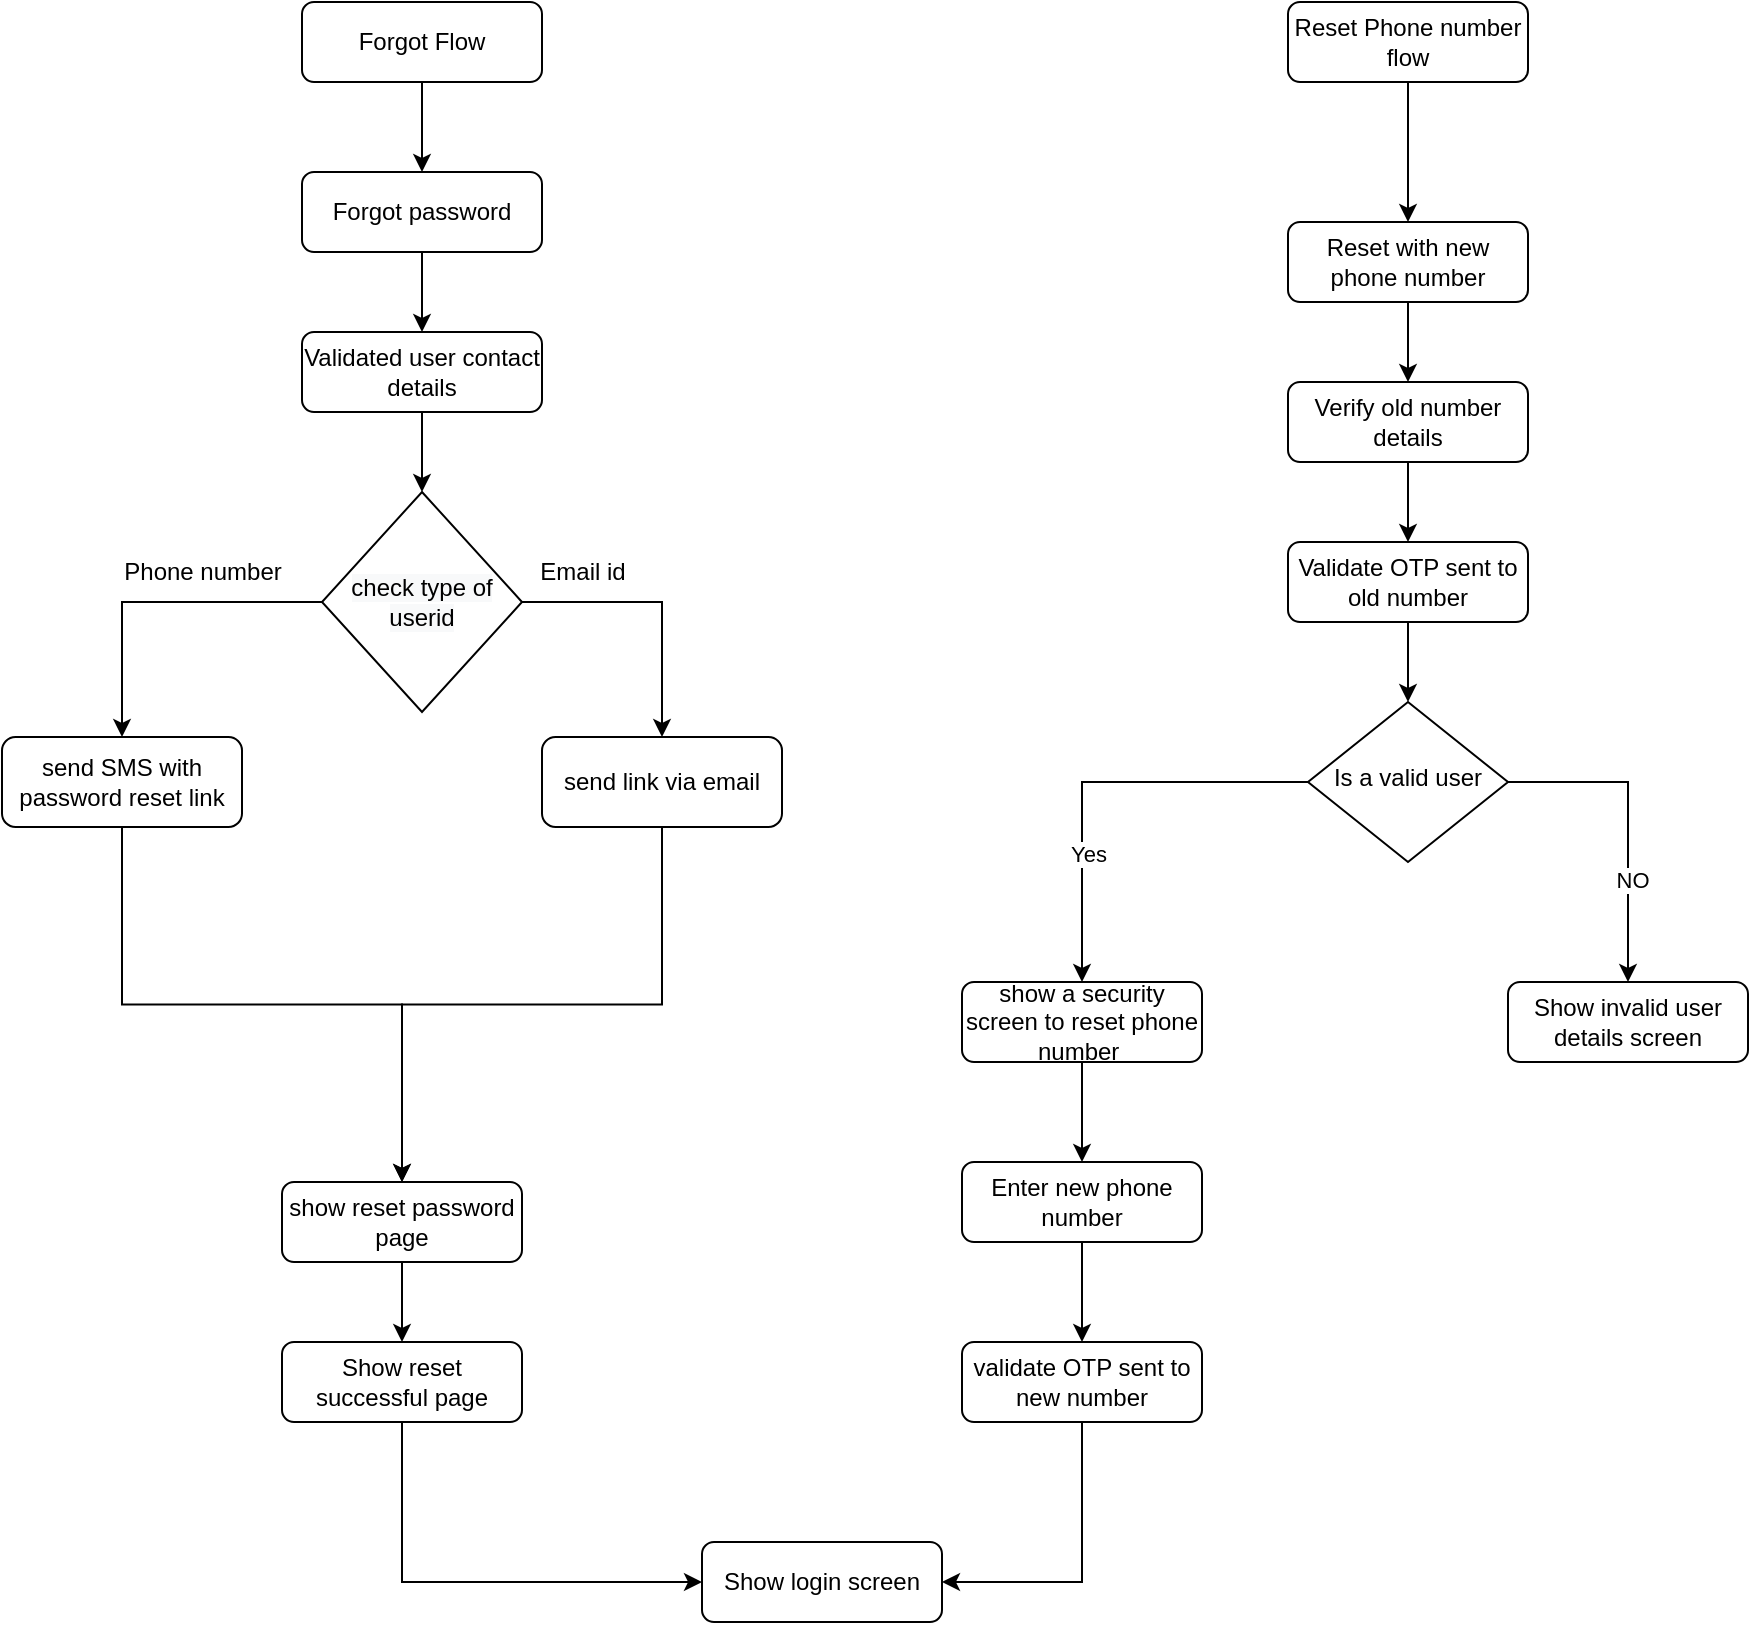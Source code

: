 <mxfile version="16.6.4" type="github">
  <diagram id="C5RBs43oDa-KdzZeNtuy" name="Page-1">
    <mxGraphModel dx="1186" dy="602" grid="1" gridSize="10" guides="1" tooltips="1" connect="1" arrows="1" fold="1" page="1" pageScale="1" pageWidth="827" pageHeight="1169" math="0" shadow="0">
      <root>
        <mxCell id="WIyWlLk6GJQsqaUBKTNV-0" />
        <mxCell id="WIyWlLk6GJQsqaUBKTNV-1" parent="WIyWlLk6GJQsqaUBKTNV-0" />
        <mxCell id="cjzvAXXsmXF2g1KCWUDf-67" style="edgeStyle=orthogonalEdgeStyle;rounded=0;orthogonalLoop=1;jettySize=auto;html=1;exitX=0.5;exitY=1;exitDx=0;exitDy=0;entryX=0.5;entryY=0;entryDx=0;entryDy=0;" edge="1" parent="WIyWlLk6GJQsqaUBKTNV-1" source="WIyWlLk6GJQsqaUBKTNV-3" target="cjzvAXXsmXF2g1KCWUDf-0">
          <mxGeometry relative="1" as="geometry" />
        </mxCell>
        <mxCell id="WIyWlLk6GJQsqaUBKTNV-3" value="Forgot Flow" style="rounded=1;whiteSpace=wrap;html=1;fontSize=12;glass=0;strokeWidth=1;shadow=0;" parent="WIyWlLk6GJQsqaUBKTNV-1" vertex="1">
          <mxGeometry x="200" y="25" width="120" height="40" as="geometry" />
        </mxCell>
        <mxCell id="cjzvAXXsmXF2g1KCWUDf-45" style="edgeStyle=orthogonalEdgeStyle;rounded=0;orthogonalLoop=1;jettySize=auto;html=1;exitX=0.5;exitY=1;exitDx=0;exitDy=0;entryX=0.5;entryY=0;entryDx=0;entryDy=0;" edge="1" parent="WIyWlLk6GJQsqaUBKTNV-1" source="WIyWlLk6GJQsqaUBKTNV-7" target="cjzvAXXsmXF2g1KCWUDf-5">
          <mxGeometry relative="1" as="geometry" />
        </mxCell>
        <mxCell id="WIyWlLk6GJQsqaUBKTNV-7" value="show a security screen to reset phone number&amp;nbsp;" style="rounded=1;whiteSpace=wrap;html=1;fontSize=12;glass=0;strokeWidth=1;shadow=0;" parent="WIyWlLk6GJQsqaUBKTNV-1" vertex="1">
          <mxGeometry x="530" y="515" width="120" height="40" as="geometry" />
        </mxCell>
        <mxCell id="cjzvAXXsmXF2g1KCWUDf-40" style="edgeStyle=orthogonalEdgeStyle;rounded=0;orthogonalLoop=1;jettySize=auto;html=1;exitX=0.5;exitY=1;exitDx=0;exitDy=0;" edge="1" parent="WIyWlLk6GJQsqaUBKTNV-1" source="cjzvAXXsmXF2g1KCWUDf-0" target="cjzvAXXsmXF2g1KCWUDf-8">
          <mxGeometry relative="1" as="geometry" />
        </mxCell>
        <mxCell id="cjzvAXXsmXF2g1KCWUDf-0" value="Forgot password" style="rounded=1;whiteSpace=wrap;html=1;fontSize=12;glass=0;strokeWidth=1;shadow=0;" vertex="1" parent="WIyWlLk6GJQsqaUBKTNV-1">
          <mxGeometry x="200" y="110" width="120" height="40" as="geometry" />
        </mxCell>
        <mxCell id="cjzvAXXsmXF2g1KCWUDf-54" style="edgeStyle=orthogonalEdgeStyle;rounded=0;orthogonalLoop=1;jettySize=auto;html=1;exitX=0.5;exitY=1;exitDx=0;exitDy=0;entryX=0.5;entryY=0;entryDx=0;entryDy=0;" edge="1" parent="WIyWlLk6GJQsqaUBKTNV-1" source="cjzvAXXsmXF2g1KCWUDf-1" target="cjzvAXXsmXF2g1KCWUDf-11">
          <mxGeometry relative="1" as="geometry" />
        </mxCell>
        <mxCell id="cjzvAXXsmXF2g1KCWUDf-1" value="Reset with new phone number" style="rounded=1;whiteSpace=wrap;html=1;fontSize=12;glass=0;strokeWidth=1;shadow=0;" vertex="1" parent="WIyWlLk6GJQsqaUBKTNV-1">
          <mxGeometry x="693" y="135" width="120" height="40" as="geometry" />
        </mxCell>
        <mxCell id="cjzvAXXsmXF2g1KCWUDf-3" style="edgeStyle=orthogonalEdgeStyle;rounded=0;orthogonalLoop=1;jettySize=auto;html=1;exitX=0;exitY=0.5;exitDx=0;exitDy=0;entryX=0.5;entryY=0;entryDx=0;entryDy=0;" edge="1" parent="WIyWlLk6GJQsqaUBKTNV-1" source="cjzvAXXsmXF2g1KCWUDf-2" target="WIyWlLk6GJQsqaUBKTNV-7">
          <mxGeometry relative="1" as="geometry" />
        </mxCell>
        <mxCell id="cjzvAXXsmXF2g1KCWUDf-4" value="Yes" style="edgeLabel;html=1;align=center;verticalAlign=middle;resizable=0;points=[];" vertex="1" connectable="0" parent="cjzvAXXsmXF2g1KCWUDf-3">
          <mxGeometry x="0.39" y="3" relative="1" as="geometry">
            <mxPoint y="1" as="offset" />
          </mxGeometry>
        </mxCell>
        <mxCell id="cjzvAXXsmXF2g1KCWUDf-13" style="edgeStyle=orthogonalEdgeStyle;rounded=0;orthogonalLoop=1;jettySize=auto;html=1;exitX=1;exitY=0.5;exitDx=0;exitDy=0;" edge="1" parent="WIyWlLk6GJQsqaUBKTNV-1" source="cjzvAXXsmXF2g1KCWUDf-2" target="cjzvAXXsmXF2g1KCWUDf-7">
          <mxGeometry relative="1" as="geometry" />
        </mxCell>
        <mxCell id="cjzvAXXsmXF2g1KCWUDf-43" value="NO" style="edgeLabel;html=1;align=center;verticalAlign=middle;resizable=0;points=[];" vertex="1" connectable="0" parent="cjzvAXXsmXF2g1KCWUDf-13">
          <mxGeometry x="0.356" y="2" relative="1" as="geometry">
            <mxPoint as="offset" />
          </mxGeometry>
        </mxCell>
        <mxCell id="cjzvAXXsmXF2g1KCWUDf-2" value="Is a valid user" style="rhombus;whiteSpace=wrap;html=1;shadow=0;fontFamily=Helvetica;fontSize=12;align=center;strokeWidth=1;spacing=6;spacingTop=-4;" vertex="1" parent="WIyWlLk6GJQsqaUBKTNV-1">
          <mxGeometry x="703" y="375" width="100" height="80" as="geometry" />
        </mxCell>
        <mxCell id="cjzvAXXsmXF2g1KCWUDf-46" style="edgeStyle=orthogonalEdgeStyle;rounded=0;orthogonalLoop=1;jettySize=auto;html=1;exitX=0.5;exitY=1;exitDx=0;exitDy=0;entryX=0.5;entryY=0;entryDx=0;entryDy=0;" edge="1" parent="WIyWlLk6GJQsqaUBKTNV-1" source="cjzvAXXsmXF2g1KCWUDf-5" target="cjzvAXXsmXF2g1KCWUDf-6">
          <mxGeometry relative="1" as="geometry" />
        </mxCell>
        <mxCell id="cjzvAXXsmXF2g1KCWUDf-5" value="Enter new phone number" style="rounded=1;whiteSpace=wrap;html=1;fontSize=12;glass=0;strokeWidth=1;shadow=0;" vertex="1" parent="WIyWlLk6GJQsqaUBKTNV-1">
          <mxGeometry x="530" y="605" width="120" height="40" as="geometry" />
        </mxCell>
        <mxCell id="cjzvAXXsmXF2g1KCWUDf-87" style="edgeStyle=orthogonalEdgeStyle;rounded=0;orthogonalLoop=1;jettySize=auto;html=1;exitX=0.5;exitY=1;exitDx=0;exitDy=0;entryX=1;entryY=0.5;entryDx=0;entryDy=0;" edge="1" parent="WIyWlLk6GJQsqaUBKTNV-1" source="cjzvAXXsmXF2g1KCWUDf-6" target="cjzvAXXsmXF2g1KCWUDf-57">
          <mxGeometry relative="1" as="geometry" />
        </mxCell>
        <mxCell id="cjzvAXXsmXF2g1KCWUDf-6" value="validate OTP sent to new number" style="rounded=1;whiteSpace=wrap;html=1;fontSize=12;glass=0;strokeWidth=1;shadow=0;" vertex="1" parent="WIyWlLk6GJQsqaUBKTNV-1">
          <mxGeometry x="530" y="695" width="120" height="40" as="geometry" />
        </mxCell>
        <mxCell id="cjzvAXXsmXF2g1KCWUDf-7" value="Show invalid user details screen" style="rounded=1;whiteSpace=wrap;html=1;fontSize=12;glass=0;strokeWidth=1;shadow=0;" vertex="1" parent="WIyWlLk6GJQsqaUBKTNV-1">
          <mxGeometry x="803" y="515" width="120" height="40" as="geometry" />
        </mxCell>
        <mxCell id="cjzvAXXsmXF2g1KCWUDf-72" value="" style="edgeStyle=orthogonalEdgeStyle;rounded=0;orthogonalLoop=1;jettySize=auto;html=1;entryX=0.5;entryY=0;entryDx=0;entryDy=0;" edge="1" parent="WIyWlLk6GJQsqaUBKTNV-1" source="cjzvAXXsmXF2g1KCWUDf-8" target="cjzvAXXsmXF2g1KCWUDf-88">
          <mxGeometry relative="1" as="geometry">
            <mxPoint x="260" y="275" as="targetPoint" />
          </mxGeometry>
        </mxCell>
        <mxCell id="cjzvAXXsmXF2g1KCWUDf-8" value="Validated user contact details" style="rounded=1;whiteSpace=wrap;html=1;fontSize=12;glass=0;strokeWidth=1;shadow=0;" vertex="1" parent="WIyWlLk6GJQsqaUBKTNV-1">
          <mxGeometry x="200" y="190" width="120" height="40" as="geometry" />
        </mxCell>
        <mxCell id="cjzvAXXsmXF2g1KCWUDf-65" style="edgeStyle=orthogonalEdgeStyle;rounded=0;orthogonalLoop=1;jettySize=auto;html=1;exitX=0.5;exitY=1;exitDx=0;exitDy=0;" edge="1" parent="WIyWlLk6GJQsqaUBKTNV-1" source="cjzvAXXsmXF2g1KCWUDf-10" target="cjzvAXXsmXF2g1KCWUDf-64">
          <mxGeometry relative="1" as="geometry" />
        </mxCell>
        <mxCell id="cjzvAXXsmXF2g1KCWUDf-10" value="show reset password page" style="rounded=1;whiteSpace=wrap;html=1;fontSize=12;glass=0;strokeWidth=1;shadow=0;" vertex="1" parent="WIyWlLk6GJQsqaUBKTNV-1">
          <mxGeometry x="190" y="615" width="120" height="40" as="geometry" />
        </mxCell>
        <mxCell id="cjzvAXXsmXF2g1KCWUDf-55" style="edgeStyle=orthogonalEdgeStyle;rounded=0;orthogonalLoop=1;jettySize=auto;html=1;exitX=0.5;exitY=1;exitDx=0;exitDy=0;" edge="1" parent="WIyWlLk6GJQsqaUBKTNV-1" source="cjzvAXXsmXF2g1KCWUDf-11" target="cjzvAXXsmXF2g1KCWUDf-12">
          <mxGeometry relative="1" as="geometry" />
        </mxCell>
        <mxCell id="cjzvAXXsmXF2g1KCWUDf-11" value="Verify old number details" style="rounded=1;whiteSpace=wrap;html=1;fontSize=12;glass=0;strokeWidth=1;shadow=0;" vertex="1" parent="WIyWlLk6GJQsqaUBKTNV-1">
          <mxGeometry x="693" y="215" width="120" height="40" as="geometry" />
        </mxCell>
        <mxCell id="cjzvAXXsmXF2g1KCWUDf-56" style="edgeStyle=orthogonalEdgeStyle;rounded=0;orthogonalLoop=1;jettySize=auto;html=1;exitX=0.5;exitY=1;exitDx=0;exitDy=0;entryX=0.5;entryY=0;entryDx=0;entryDy=0;" edge="1" parent="WIyWlLk6GJQsqaUBKTNV-1" source="cjzvAXXsmXF2g1KCWUDf-12" target="cjzvAXXsmXF2g1KCWUDf-2">
          <mxGeometry relative="1" as="geometry" />
        </mxCell>
        <mxCell id="cjzvAXXsmXF2g1KCWUDf-12" value="Validate OTP sent to old number" style="rounded=1;whiteSpace=wrap;html=1;fontSize=12;glass=0;strokeWidth=1;shadow=0;" vertex="1" parent="WIyWlLk6GJQsqaUBKTNV-1">
          <mxGeometry x="693" y="295" width="120" height="40" as="geometry" />
        </mxCell>
        <mxCell id="cjzvAXXsmXF2g1KCWUDf-57" value="Show login screen" style="whiteSpace=wrap;html=1;rounded=1;glass=0;strokeWidth=1;shadow=0;" vertex="1" parent="WIyWlLk6GJQsqaUBKTNV-1">
          <mxGeometry x="400" y="795" width="120" height="40" as="geometry" />
        </mxCell>
        <mxCell id="cjzvAXXsmXF2g1KCWUDf-66" style="edgeStyle=orthogonalEdgeStyle;rounded=0;orthogonalLoop=1;jettySize=auto;html=1;exitX=0.5;exitY=1;exitDx=0;exitDy=0;entryX=0;entryY=0.5;entryDx=0;entryDy=0;" edge="1" parent="WIyWlLk6GJQsqaUBKTNV-1" source="cjzvAXXsmXF2g1KCWUDf-64" target="cjzvAXXsmXF2g1KCWUDf-57">
          <mxGeometry relative="1" as="geometry" />
        </mxCell>
        <mxCell id="cjzvAXXsmXF2g1KCWUDf-64" value="Show reset successful page" style="rounded=1;whiteSpace=wrap;html=1;fontSize=12;glass=0;strokeWidth=1;shadow=0;" vertex="1" parent="WIyWlLk6GJQsqaUBKTNV-1">
          <mxGeometry x="190" y="695" width="120" height="40" as="geometry" />
        </mxCell>
        <mxCell id="cjzvAXXsmXF2g1KCWUDf-70" style="edgeStyle=orthogonalEdgeStyle;rounded=0;orthogonalLoop=1;jettySize=auto;html=1;exitX=0.5;exitY=1;exitDx=0;exitDy=0;" edge="1" parent="WIyWlLk6GJQsqaUBKTNV-1" source="cjzvAXXsmXF2g1KCWUDf-69" target="cjzvAXXsmXF2g1KCWUDf-1">
          <mxGeometry relative="1" as="geometry" />
        </mxCell>
        <mxCell id="cjzvAXXsmXF2g1KCWUDf-69" value="Reset Phone number flow" style="rounded=1;whiteSpace=wrap;html=1;fontSize=12;glass=0;strokeWidth=1;shadow=0;" vertex="1" parent="WIyWlLk6GJQsqaUBKTNV-1">
          <mxGeometry x="693" y="25" width="120" height="40" as="geometry" />
        </mxCell>
        <mxCell id="cjzvAXXsmXF2g1KCWUDf-76" value="" style="edgeStyle=orthogonalEdgeStyle;rounded=0;orthogonalLoop=1;jettySize=auto;html=1;exitX=0;exitY=0.5;exitDx=0;exitDy=0;" edge="1" parent="WIyWlLk6GJQsqaUBKTNV-1" source="cjzvAXXsmXF2g1KCWUDf-88" target="cjzvAXXsmXF2g1KCWUDf-75">
          <mxGeometry relative="1" as="geometry">
            <mxPoint x="210" y="327.5" as="sourcePoint" />
          </mxGeometry>
        </mxCell>
        <mxCell id="cjzvAXXsmXF2g1KCWUDf-79" value="" style="edgeStyle=orthogonalEdgeStyle;rounded=0;orthogonalLoop=1;jettySize=auto;html=1;entryX=0.5;entryY=0;entryDx=0;entryDy=0;exitX=1;exitY=0.5;exitDx=0;exitDy=0;" edge="1" parent="WIyWlLk6GJQsqaUBKTNV-1" source="cjzvAXXsmXF2g1KCWUDf-88" target="cjzvAXXsmXF2g1KCWUDf-80">
          <mxGeometry relative="1" as="geometry">
            <mxPoint x="310" y="327.5" as="sourcePoint" />
            <mxPoint x="380" y="370" as="targetPoint" />
          </mxGeometry>
        </mxCell>
        <mxCell id="cjzvAXXsmXF2g1KCWUDf-84" style="edgeStyle=orthogonalEdgeStyle;rounded=0;orthogonalLoop=1;jettySize=auto;html=1;exitX=0.5;exitY=1;exitDx=0;exitDy=0;entryX=0.5;entryY=0;entryDx=0;entryDy=0;" edge="1" parent="WIyWlLk6GJQsqaUBKTNV-1" source="cjzvAXXsmXF2g1KCWUDf-75" target="cjzvAXXsmXF2g1KCWUDf-10">
          <mxGeometry relative="1" as="geometry" />
        </mxCell>
        <mxCell id="cjzvAXXsmXF2g1KCWUDf-75" value="send SMS with password reset link" style="whiteSpace=wrap;html=1;rounded=1;glass=0;strokeWidth=1;shadow=0;" vertex="1" parent="WIyWlLk6GJQsqaUBKTNV-1">
          <mxGeometry x="50" y="392.5" width="120" height="45" as="geometry" />
        </mxCell>
        <mxCell id="cjzvAXXsmXF2g1KCWUDf-77" value="Phone number" style="text;html=1;align=center;verticalAlign=middle;resizable=0;points=[];autosize=1;strokeColor=none;fillColor=none;" vertex="1" parent="WIyWlLk6GJQsqaUBKTNV-1">
          <mxGeometry x="105" y="300" width="90" height="20" as="geometry" />
        </mxCell>
        <mxCell id="cjzvAXXsmXF2g1KCWUDf-86" style="edgeStyle=orthogonalEdgeStyle;rounded=0;orthogonalLoop=1;jettySize=auto;html=1;exitX=0.5;exitY=1;exitDx=0;exitDy=0;entryX=0.5;entryY=0;entryDx=0;entryDy=0;" edge="1" parent="WIyWlLk6GJQsqaUBKTNV-1" source="cjzvAXXsmXF2g1KCWUDf-80" target="cjzvAXXsmXF2g1KCWUDf-10">
          <mxGeometry relative="1" as="geometry" />
        </mxCell>
        <mxCell id="cjzvAXXsmXF2g1KCWUDf-80" value="send link via email" style="whiteSpace=wrap;html=1;rounded=1;glass=0;strokeWidth=1;shadow=0;" vertex="1" parent="WIyWlLk6GJQsqaUBKTNV-1">
          <mxGeometry x="320" y="392.5" width="120" height="45" as="geometry" />
        </mxCell>
        <mxCell id="cjzvAXXsmXF2g1KCWUDf-88" value="&lt;meta charset=&quot;utf-8&quot;&gt;&lt;span style=&quot;color: rgb(0, 0, 0); font-family: helvetica; font-size: 12px; font-style: normal; font-weight: 400; letter-spacing: normal; text-align: center; text-indent: 0px; text-transform: none; word-spacing: 0px; background-color: rgb(248, 249, 250); display: inline; float: none;&quot;&gt;check type of userid&lt;/span&gt;" style="rhombus;whiteSpace=wrap;html=1;fillColor=#FFFFFF;gradientColor=none;" vertex="1" parent="WIyWlLk6GJQsqaUBKTNV-1">
          <mxGeometry x="210" y="270" width="100" height="110" as="geometry" />
        </mxCell>
        <mxCell id="cjzvAXXsmXF2g1KCWUDf-90" value="Email id" style="text;html=1;align=center;verticalAlign=middle;resizable=0;points=[];autosize=1;strokeColor=none;fillColor=none;" vertex="1" parent="WIyWlLk6GJQsqaUBKTNV-1">
          <mxGeometry x="310" y="300" width="60" height="20" as="geometry" />
        </mxCell>
      </root>
    </mxGraphModel>
  </diagram>
</mxfile>
